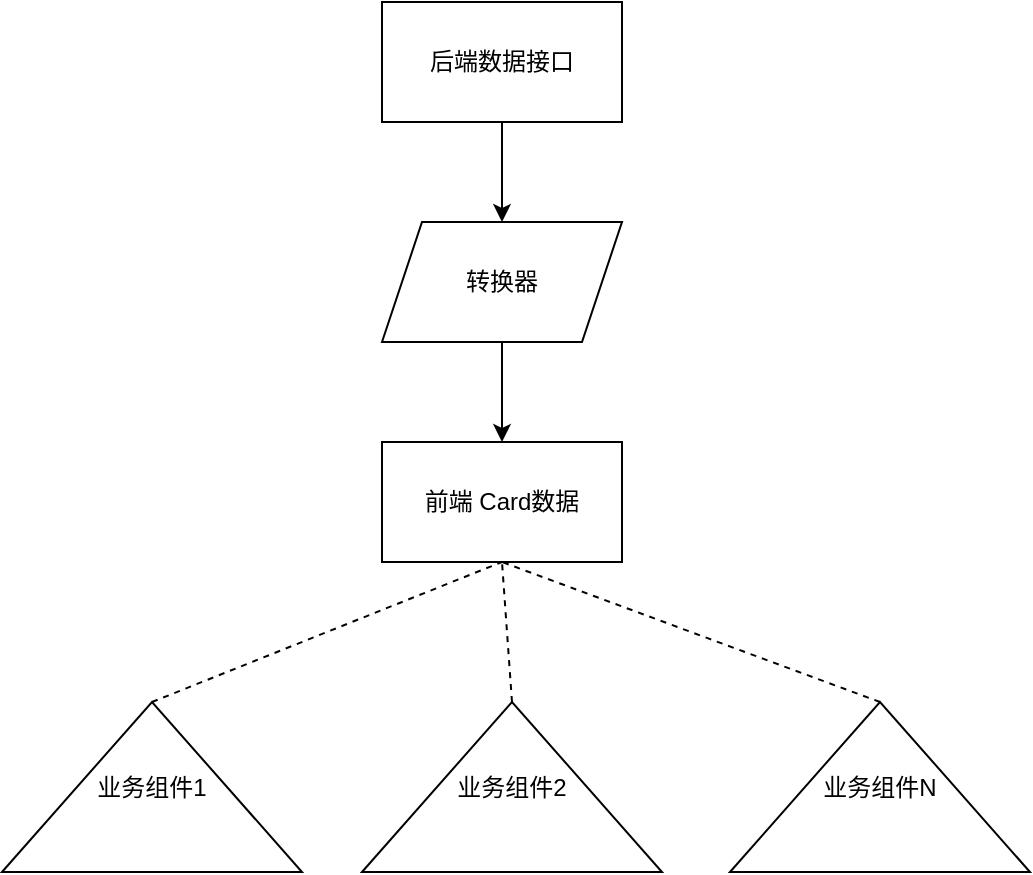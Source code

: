 <mxfile version="13.10.1" type="github">
  <diagram id="bvnqyPXvRYH4Tg_kPuXH" name="Page-1">
    <mxGraphModel dx="1026" dy="742" grid="1" gridSize="10" guides="1" tooltips="1" connect="1" arrows="1" fold="1" page="1" pageScale="1" pageWidth="827" pageHeight="1169" math="0" shadow="0">
      <root>
        <mxCell id="0" />
        <mxCell id="1" parent="0" />
        <mxCell id="ID-CcuY_OrSWUhiPE8Nc-2" value="后端数据接口" style="rounded=0;whiteSpace=wrap;html=1;" vertex="1" parent="1">
          <mxGeometry x="240" y="140" width="120" height="60" as="geometry" />
        </mxCell>
        <mxCell id="ID-CcuY_OrSWUhiPE8Nc-3" value="转换器" style="shape=parallelogram;perimeter=parallelogramPerimeter;whiteSpace=wrap;html=1;fixedSize=1;" vertex="1" parent="1">
          <mxGeometry x="240" y="250" width="120" height="60" as="geometry" />
        </mxCell>
        <mxCell id="ID-CcuY_OrSWUhiPE8Nc-4" value="前端 Card数据" style="rounded=0;whiteSpace=wrap;html=1;" vertex="1" parent="1">
          <mxGeometry x="240" y="360" width="120" height="60" as="geometry" />
        </mxCell>
        <mxCell id="ID-CcuY_OrSWUhiPE8Nc-5" value="业务组件1" style="triangle;whiteSpace=wrap;html=1;direction=north;" vertex="1" parent="1">
          <mxGeometry x="50" y="490" width="150" height="85" as="geometry" />
        </mxCell>
        <mxCell id="ID-CcuY_OrSWUhiPE8Nc-6" value="业务组件2" style="triangle;whiteSpace=wrap;html=1;direction=north;" vertex="1" parent="1">
          <mxGeometry x="230" y="490" width="150" height="85" as="geometry" />
        </mxCell>
        <mxCell id="ID-CcuY_OrSWUhiPE8Nc-7" value="业务组件N" style="triangle;whiteSpace=wrap;html=1;direction=north;" vertex="1" parent="1">
          <mxGeometry x="414" y="490" width="150" height="85" as="geometry" />
        </mxCell>
        <mxCell id="ID-CcuY_OrSWUhiPE8Nc-8" value="" style="endArrow=classic;html=1;entryX=0.5;entryY=0;entryDx=0;entryDy=0;exitX=0.5;exitY=1;exitDx=0;exitDy=0;" edge="1" parent="1" source="ID-CcuY_OrSWUhiPE8Nc-2" target="ID-CcuY_OrSWUhiPE8Nc-3">
          <mxGeometry width="50" height="50" relative="1" as="geometry">
            <mxPoint x="280" y="220" as="sourcePoint" />
            <mxPoint x="330" y="170" as="targetPoint" />
          </mxGeometry>
        </mxCell>
        <mxCell id="ID-CcuY_OrSWUhiPE8Nc-9" value="" style="endArrow=classic;html=1;entryX=0.5;entryY=0;entryDx=0;entryDy=0;exitX=0.5;exitY=1;exitDx=0;exitDy=0;" edge="1" parent="1" source="ID-CcuY_OrSWUhiPE8Nc-3" target="ID-CcuY_OrSWUhiPE8Nc-4">
          <mxGeometry width="50" height="50" relative="1" as="geometry">
            <mxPoint x="299.5" y="310" as="sourcePoint" />
            <mxPoint x="299.5" y="360" as="targetPoint" />
          </mxGeometry>
        </mxCell>
        <mxCell id="ID-CcuY_OrSWUhiPE8Nc-13" value="" style="endArrow=none;dashed=1;html=1;exitX=1;exitY=0.5;exitDx=0;exitDy=0;entryX=0.5;entryY=1;entryDx=0;entryDy=0;" edge="1" parent="1" source="ID-CcuY_OrSWUhiPE8Nc-5" target="ID-CcuY_OrSWUhiPE8Nc-4">
          <mxGeometry width="50" height="50" relative="1" as="geometry">
            <mxPoint x="270" y="470" as="sourcePoint" />
            <mxPoint x="320" y="420" as="targetPoint" />
          </mxGeometry>
        </mxCell>
        <mxCell id="ID-CcuY_OrSWUhiPE8Nc-14" value="" style="endArrow=none;dashed=1;html=1;exitX=1;exitY=0.5;exitDx=0;exitDy=0;entryX=0.5;entryY=1;entryDx=0;entryDy=0;" edge="1" parent="1" source="ID-CcuY_OrSWUhiPE8Nc-6" target="ID-CcuY_OrSWUhiPE8Nc-4">
          <mxGeometry width="50" height="50" relative="1" as="geometry">
            <mxPoint x="150" y="500" as="sourcePoint" />
            <mxPoint x="325" y="430" as="targetPoint" />
          </mxGeometry>
        </mxCell>
        <mxCell id="ID-CcuY_OrSWUhiPE8Nc-17" value="" style="endArrow=none;dashed=1;html=1;exitX=1;exitY=0.5;exitDx=0;exitDy=0;entryX=0.5;entryY=1;entryDx=0;entryDy=0;" edge="1" parent="1" source="ID-CcuY_OrSWUhiPE8Nc-7" target="ID-CcuY_OrSWUhiPE8Nc-4">
          <mxGeometry width="50" height="50" relative="1" as="geometry">
            <mxPoint x="380" y="490" as="sourcePoint" />
            <mxPoint x="400" y="430" as="targetPoint" />
          </mxGeometry>
        </mxCell>
      </root>
    </mxGraphModel>
  </diagram>
</mxfile>

